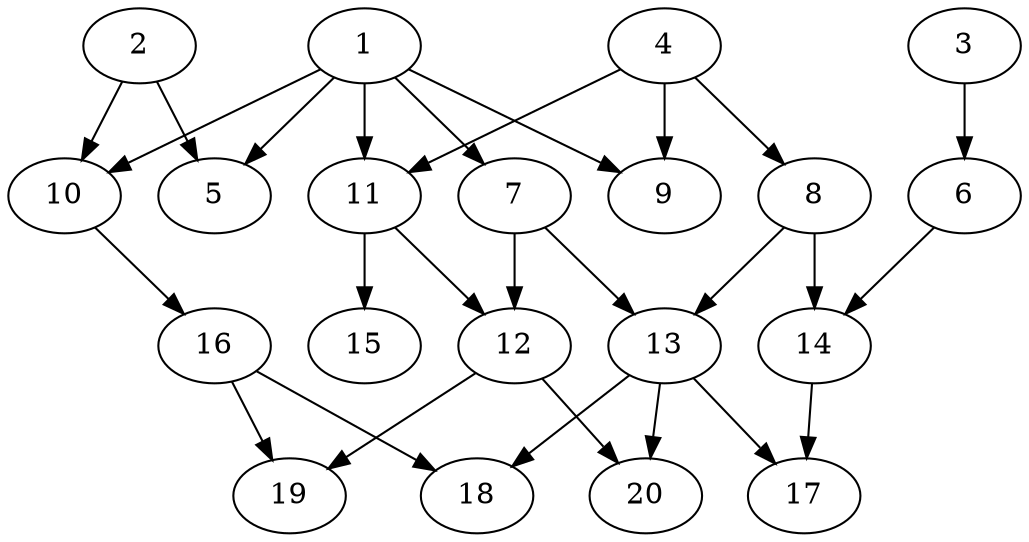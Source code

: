 // DAG automatically generated by daggen at Sat Jul 27 15:38:13 2019
// ./daggen --dot -n 20 --ccr 0.3 --fat 0.6 --regular 0.5 --density 0.4 --mindata 5242880 --maxdata 52428800 
digraph G {
  1 [size="50124800", alpha="0.08", expect_size="15037440"] 
  1 -> 5 [size ="15037440"]
  1 -> 7 [size ="15037440"]
  1 -> 9 [size ="15037440"]
  1 -> 10 [size ="15037440"]
  1 -> 11 [size ="15037440"]
  2 [size="72250027", alpha="0.01", expect_size="21675008"] 
  2 -> 5 [size ="21675008"]
  2 -> 10 [size ="21675008"]
  3 [size="145063253", alpha="0.01", expect_size="43518976"] 
  3 -> 6 [size ="43518976"]
  4 [size="120886613", alpha="0.12", expect_size="36265984"] 
  4 -> 8 [size ="36265984"]
  4 -> 9 [size ="36265984"]
  4 -> 11 [size ="36265984"]
  5 [size="121746773", alpha="0.15", expect_size="36524032"] 
  6 [size="138584747", alpha="0.10", expect_size="41575424"] 
  6 -> 14 [size ="41575424"]
  7 [size="151565653", alpha="0.13", expect_size="45469696"] 
  7 -> 12 [size ="45469696"]
  7 -> 13 [size ="45469696"]
  8 [size="165294080", alpha="0.17", expect_size="49588224"] 
  8 -> 13 [size ="49588224"]
  8 -> 14 [size ="49588224"]
  9 [size="155852800", alpha="0.04", expect_size="46755840"] 
  10 [size="45742080", alpha="0.11", expect_size="13722624"] 
  10 -> 16 [size ="13722624"]
  11 [size="133539840", alpha="0.03", expect_size="40061952"] 
  11 -> 12 [size ="40061952"]
  11 -> 15 [size ="40061952"]
  12 [size="36082347", alpha="0.13", expect_size="10824704"] 
  12 -> 19 [size ="10824704"]
  12 -> 20 [size ="10824704"]
  13 [size="46772907", alpha="0.11", expect_size="14031872"] 
  13 -> 17 [size ="14031872"]
  13 -> 18 [size ="14031872"]
  13 -> 20 [size ="14031872"]
  14 [size="53200213", alpha="0.17", expect_size="15960064"] 
  14 -> 17 [size ="15960064"]
  15 [size="144302080", alpha="0.18", expect_size="43290624"] 
  16 [size="102488747", alpha="0.09", expect_size="30746624"] 
  16 -> 18 [size ="30746624"]
  16 -> 19 [size ="30746624"]
  17 [size="21401600", alpha="0.04", expect_size="6420480"] 
  18 [size="123644587", alpha="0.15", expect_size="37093376"] 
  19 [size="100980053", alpha="0.16", expect_size="30294016"] 
  20 [size="130761387", alpha="0.13", expect_size="39228416"] 
}
